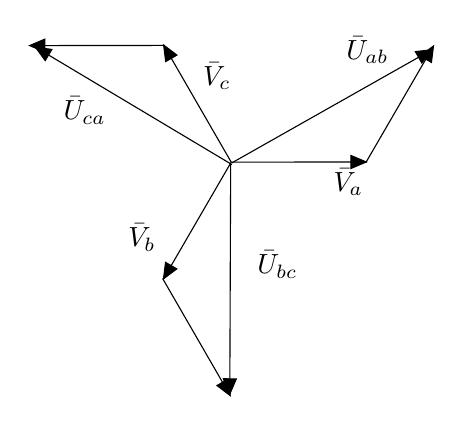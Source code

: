 \begin{tikzpicture}[y=-1cm]
\sf
\draw[arrows=-triangle 45,black] (2.88,2.38) -- (4.613,2.378);
\draw[arrows=-triangle 45,black] (2.88,2.38) -- (2.013,0.878);
\draw[arrows=-triangle 45,black] (2.88,2.38) -- (2.011,3.878);
\draw[arrows=triangle 45-,black] (5.458,0.889) -- (4.589,2.387);
\draw[arrows=triangle 45-,black] (2.876,5.36) -- (2.009,3.858);
\draw[arrows=triangle 45-,black] (0.302,0.9) -- (2.036,0.898);
\draw[arrows=-triangle 45,black] (2.889,2.389) -- (5.444,0.944);
\draw[arrows=-triangle 45,black] (2.873,2.4) -- (2.862,5.344);
\draw[arrows=-triangle 45,black] (2.889,2.411) -- (0.378,0.911);
\path (4.056,2.756) node[text=black,anchor=base west] {$\bar{V}_a$};
\path (2.044,3.456) node[text=black,anchor=base east] {$\bar{V}_b$};
\path (2.4,1.411) node[text=black,anchor=base west] {$\bar{V}_c$};
\path (5,1.078) node[text=black,anchor=base east] {$\bar{U}_{ab}$};
\path (1.411,1.844) node[text=black,anchor=base east] {$\bar{U}_{ca}$};
\path (3.089,3.8) node[text=black,anchor=base west] {$\bar{U}_{bc}$};

\end{tikzpicture}%

%% Configure (x)emacs for this file ...
%% Local Variables:
%% mode: latex
%% End: